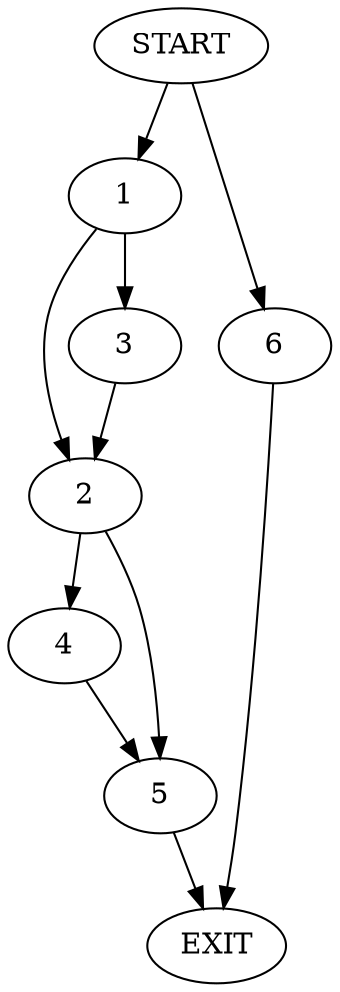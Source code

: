 digraph {
0 [label="START"]
7 [label="EXIT"]
0 -> 1
1 -> 2
1 -> 3
3 -> 2
2 -> 4
2 -> 5
4 -> 5
5 -> 7
0 -> 6
6 -> 7
}
